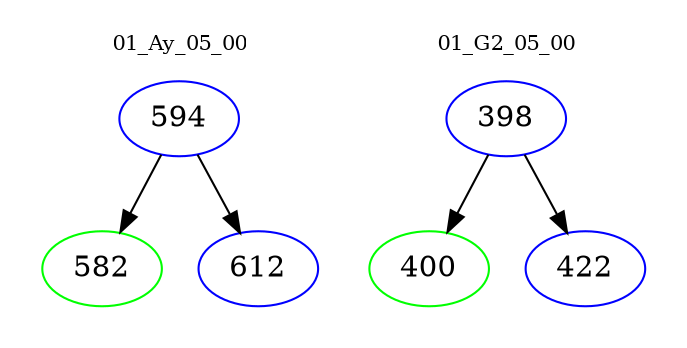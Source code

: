 digraph{
subgraph cluster_0 {
color = white
label = "01_Ay_05_00";
fontsize=10;
T0_594 [label="594", color="blue"]
T0_594 -> T0_582 [color="black"]
T0_582 [label="582", color="green"]
T0_594 -> T0_612 [color="black"]
T0_612 [label="612", color="blue"]
}
subgraph cluster_1 {
color = white
label = "01_G2_05_00";
fontsize=10;
T1_398 [label="398", color="blue"]
T1_398 -> T1_400 [color="black"]
T1_400 [label="400", color="green"]
T1_398 -> T1_422 [color="black"]
T1_422 [label="422", color="blue"]
}
}
